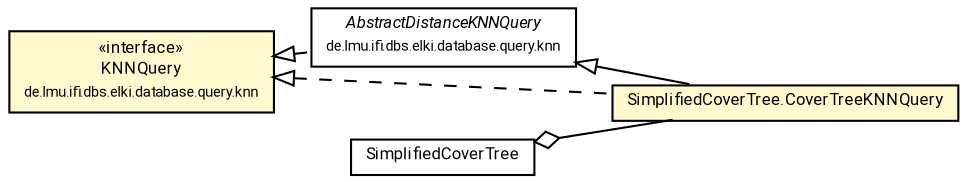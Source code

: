#!/usr/local/bin/dot
#
# Class diagram 
# Generated by UMLGraph version R5_7_2-60-g0e99a6 (http://www.spinellis.gr/umlgraph/)
#

digraph G {
	graph [fontnames="svg"]
	edge [fontname="Roboto",fontsize=7,labelfontname="Roboto",labelfontsize=7,color="black"];
	node [fontname="Roboto",fontcolor="black",fontsize=8,shape=plaintext,margin=0,width=0,height=0];
	nodesep=0.15;
	ranksep=0.25;
	rankdir=LR;
	// de.lmu.ifi.dbs.elki.database.query.knn.KNNQuery<O>
	c9521955 [label=<<table title="de.lmu.ifi.dbs.elki.database.query.knn.KNNQuery" border="0" cellborder="1" cellspacing="0" cellpadding="2" bgcolor="LemonChiffon" href="../../../../database/query/knn/KNNQuery.html" target="_parent">
		<tr><td><table border="0" cellspacing="0" cellpadding="1">
		<tr><td align="center" balign="center"> &#171;interface&#187; </td></tr>
		<tr><td align="center" balign="center"> <font face="Roboto">KNNQuery</font> </td></tr>
		<tr><td align="center" balign="center"> <font face="Roboto" point-size="7.0">de.lmu.ifi.dbs.elki.database.query.knn</font> </td></tr>
		</table></td></tr>
		</table>>, URL="../../../../database/query/knn/KNNQuery.html"];
	// de.lmu.ifi.dbs.elki.database.query.knn.AbstractDistanceKNNQuery<O>
	c9523024 [label=<<table title="de.lmu.ifi.dbs.elki.database.query.knn.AbstractDistanceKNNQuery" border="0" cellborder="1" cellspacing="0" cellpadding="2" href="../../../../database/query/knn/AbstractDistanceKNNQuery.html" target="_parent">
		<tr><td><table border="0" cellspacing="0" cellpadding="1">
		<tr><td align="center" balign="center"> <font face="Roboto"><i>AbstractDistanceKNNQuery</i></font> </td></tr>
		<tr><td align="center" balign="center"> <font face="Roboto" point-size="7.0">de.lmu.ifi.dbs.elki.database.query.knn</font> </td></tr>
		</table></td></tr>
		</table>>, URL="../../../../database/query/knn/AbstractDistanceKNNQuery.html"];
	// de.lmu.ifi.dbs.elki.index.tree.metrical.covertree.SimplifiedCoverTree<O>
	c9523465 [label=<<table title="de.lmu.ifi.dbs.elki.index.tree.metrical.covertree.SimplifiedCoverTree" border="0" cellborder="1" cellspacing="0" cellpadding="2" href="SimplifiedCoverTree.html" target="_parent">
		<tr><td><table border="0" cellspacing="0" cellpadding="1">
		<tr><td align="center" balign="center"> <font face="Roboto">SimplifiedCoverTree</font> </td></tr>
		</table></td></tr>
		</table>>, URL="SimplifiedCoverTree.html"];
	// de.lmu.ifi.dbs.elki.index.tree.metrical.covertree.SimplifiedCoverTree<O>.CoverTreeKNNQuery
	c9523468 [label=<<table title="de.lmu.ifi.dbs.elki.index.tree.metrical.covertree.SimplifiedCoverTree.CoverTreeKNNQuery" border="0" cellborder="1" cellspacing="0" cellpadding="2" bgcolor="lemonChiffon" href="SimplifiedCoverTree.CoverTreeKNNQuery.html" target="_parent">
		<tr><td><table border="0" cellspacing="0" cellpadding="1">
		<tr><td align="center" balign="center"> <font face="Roboto">SimplifiedCoverTree.CoverTreeKNNQuery</font> </td></tr>
		</table></td></tr>
		</table>>, URL="SimplifiedCoverTree.CoverTreeKNNQuery.html"];
	// de.lmu.ifi.dbs.elki.database.query.knn.AbstractDistanceKNNQuery<O> implements de.lmu.ifi.dbs.elki.database.query.knn.KNNQuery<O>
	c9521955 -> c9523024 [arrowtail=empty,style=dashed,dir=back,weight=9];
	// de.lmu.ifi.dbs.elki.index.tree.metrical.covertree.SimplifiedCoverTree<O> has de.lmu.ifi.dbs.elki.index.tree.metrical.covertree.SimplifiedCoverTree<O>.CoverTreeKNNQuery
	c9523465 -> c9523468 [arrowhead=none,arrowtail=ediamond,dir=back,weight=4];
	// de.lmu.ifi.dbs.elki.index.tree.metrical.covertree.SimplifiedCoverTree<O>.CoverTreeKNNQuery extends de.lmu.ifi.dbs.elki.database.query.knn.AbstractDistanceKNNQuery<O>
	c9523024 -> c9523468 [arrowtail=empty,dir=back,weight=10];
	// de.lmu.ifi.dbs.elki.index.tree.metrical.covertree.SimplifiedCoverTree<O>.CoverTreeKNNQuery implements de.lmu.ifi.dbs.elki.database.query.knn.KNNQuery<O>
	c9521955 -> c9523468 [arrowtail=empty,style=dashed,dir=back,weight=9];
}

